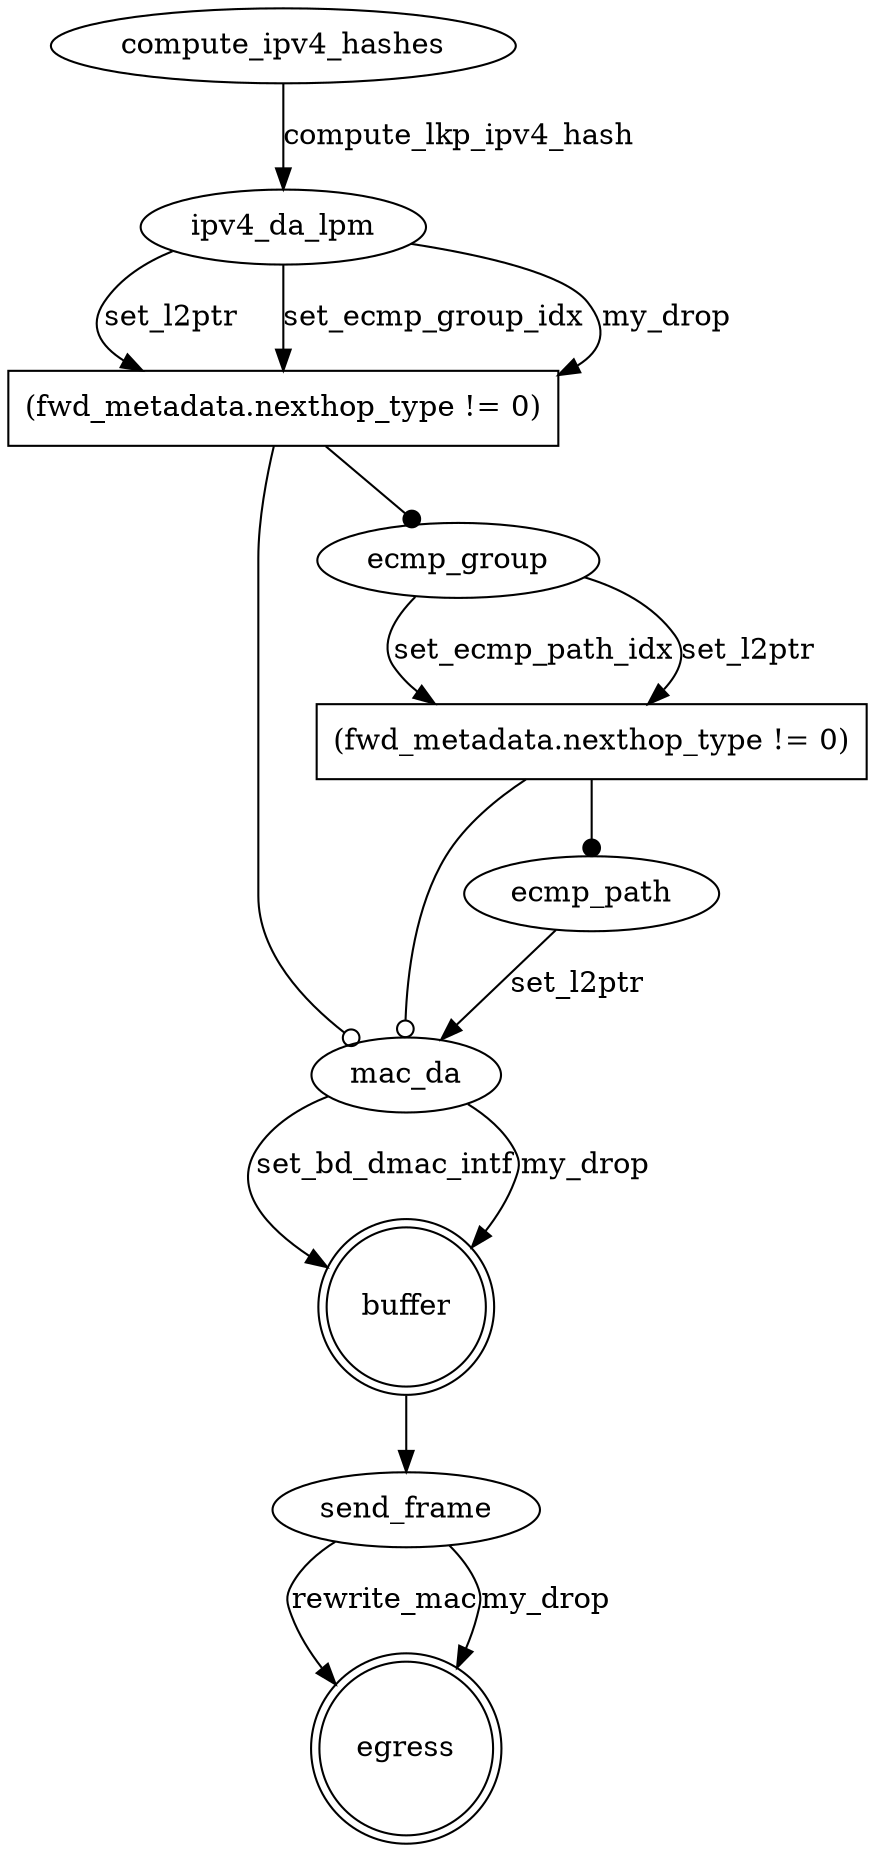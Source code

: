 digraph g {
   buffer [shape=doublecircle];
   egress [shape=doublecircle];
   compute_ipv4_hashes [shape=ellipse];
   compute_ipv4_hashes -> ipv4_da_lpm [arrowhead=normal label="compute_lkp_ipv4_hash"];
   ipv4_da_lpm [shape=ellipse];
   ipv4_da_lpm -> _condition_0 [arrowhead=normal label="set_l2ptr"];
   _condition_0 [shape=box label="(fwd_metadata.nexthop_type != 0)"];
   _condition_0 -> mac_da [arrowhead=odot];
   mac_da [shape=ellipse];
   mac_da -> buffer [arrowhead=normal label="set_bd_dmac_intf"];
   mac_da -> buffer [arrowhead=normal label="my_drop"];
   _condition_0 -> ecmp_group [arrowhead=dot];
   ecmp_group [shape=ellipse];
   ecmp_group -> _condition_1 [arrowhead=normal label="set_ecmp_path_idx"];
   _condition_1 [shape=box label="(fwd_metadata.nexthop_type != 0)"];
   _condition_1 -> mac_da [arrowhead=odot];
   _condition_1 -> ecmp_path [arrowhead=dot];
   ecmp_path [shape=ellipse];
   ecmp_path -> mac_da [arrowhead=normal label="set_l2ptr"];
   ecmp_group -> _condition_1 [arrowhead=normal label="set_l2ptr"];
   ipv4_da_lpm -> _condition_0 [arrowhead=normal label="set_ecmp_group_idx"];
   ipv4_da_lpm -> _condition_0 [arrowhead=normal label="my_drop"];
   buffer -> send_frame
   send_frame [shape=ellipse];
   send_frame -> egress [arrowhead=normal label="rewrite_mac"];
   send_frame -> egress [arrowhead=normal label="my_drop"];
}
